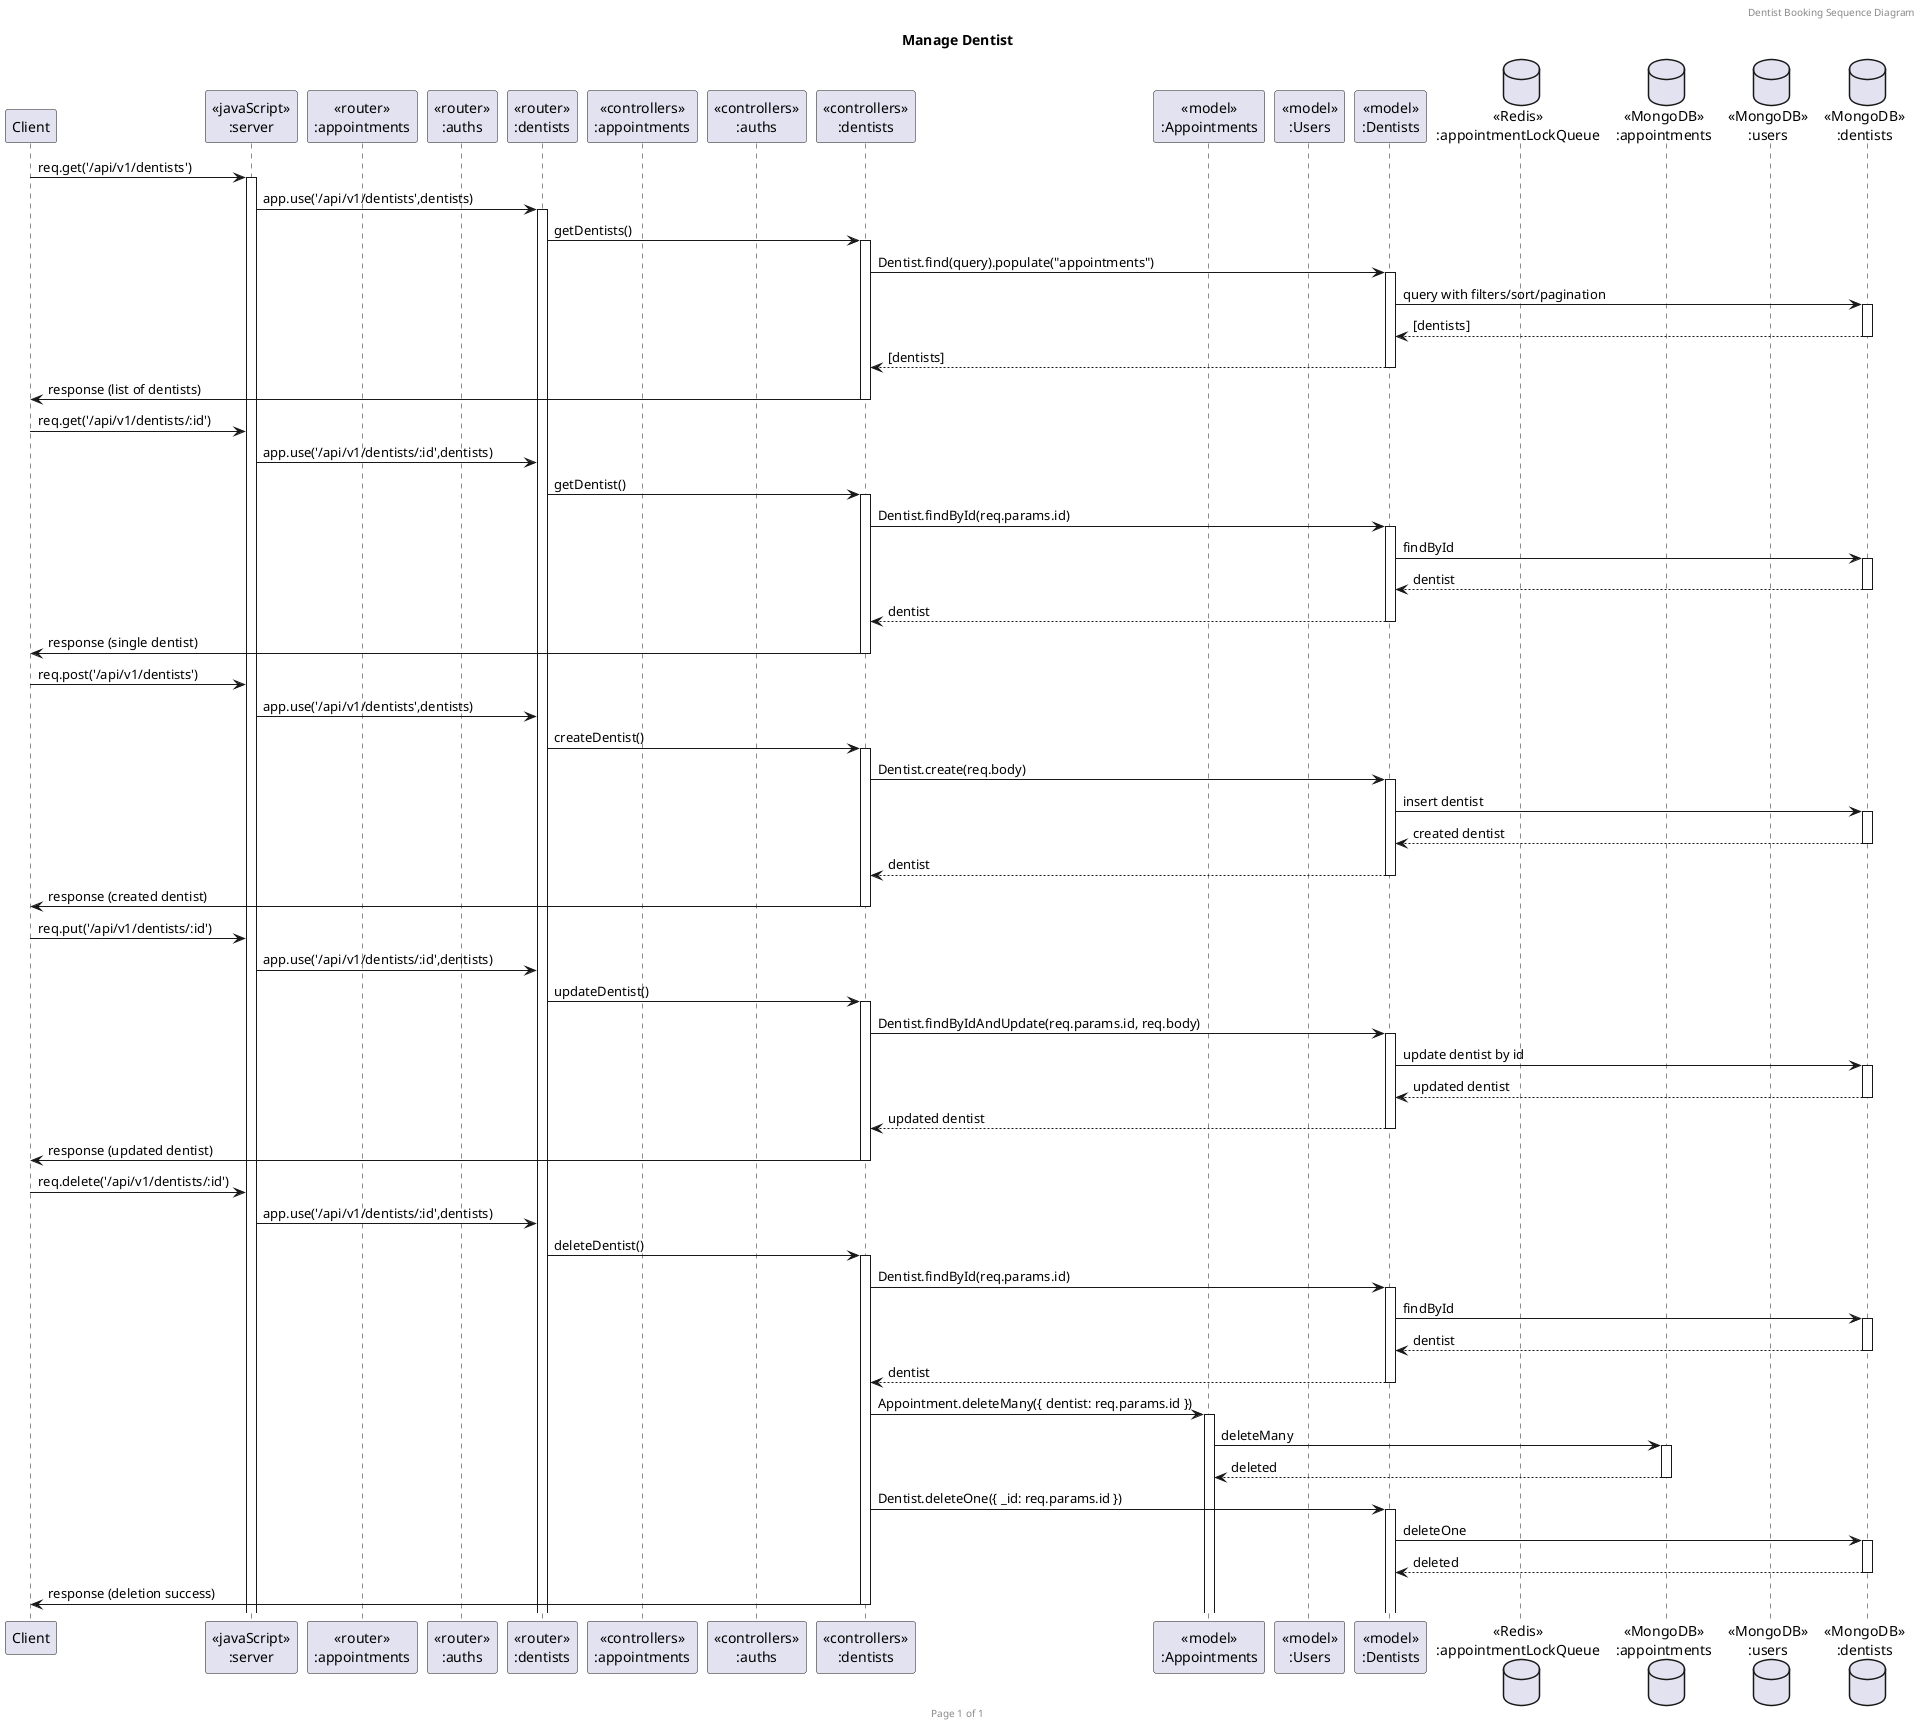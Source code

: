@startuml
header Dentist Booking Sequence Diagram
footer Page %page% of %lastpage%
title "Manage Dentist"

participant "Client" as client
participant "<<javaScript>>\n:server" as server
participant "<<router>>\n:appointments" as routerAppointments
participant "<<router>>\n:auths" as routerAuth
participant "<<router>>\n:dentists" as routerDentists
participant "<<controllers>>\n:appointments" as controllersAppointments
participant "<<controllers>>\n:auths" as controllersAuth
participant "<<controllers>>\n:dentists" as controllersDentists
participant "<<model>>\n:Appointments" as modelAppointment
participant "<<model>>\n:Users" as modelUser
participant "<<model>>\n:Dentists" as modelDentist
database "<<Redis>>\n:appointmentLockQueue" as AppointmentsLockDatabase
database "<<MongoDB>>\n:appointments" as AppointmentsDatabase
database "<<MongoDB>>\n:users" as UsersDatabase
database "<<MongoDB>>\n:dentists" as DentistsDatabase

client->server ++: req.get('/api/v1/dentists')
server->routerDentists ++: app.use('/api/v1/dentists',dentists)
routerDentists -> controllersDentists ++: getDentists()
controllersDentists -> modelDentist ++: Dentist.find(query).populate("appointments")
modelDentist -> DentistsDatabase ++: query with filters/sort/pagination
DentistsDatabase --> modelDentist --: [dentists]
controllersDentists <-- modelDentist --: [dentists]
controllersDentists -> client --: response (list of dentists)

client->server : req.get('/api/v1/dentists/:id')
server->routerDentists : app.use('/api/v1/dentists/:id',dentists)
routerDentists -> controllersDentists ++: getDentist()
controllersDentists -> modelDentist ++: Dentist.findById(req.params.id)
modelDentist -> DentistsDatabase ++: findById
DentistsDatabase --> modelDentist --: dentist
controllersDentists <-- modelDentist --: dentist
controllersDentists -> client --: response (single dentist)

client->server : req.post('/api/v1/dentists')
server->routerDentists : app.use('/api/v1/dentists',dentists)
routerDentists -> controllersDentists ++: createDentist()
controllersDentists -> modelDentist ++: Dentist.create(req.body)
modelDentist -> DentistsDatabase ++: insert dentist
DentistsDatabase --> modelDentist --: created dentist
controllersDentists <-- modelDentist --: dentist
controllersDentists -> client --: response (created dentist)

client->server : req.put('/api/v1/dentists/:id')
server->routerDentists : app.use('/api/v1/dentists/:id',dentists)
routerDentists -> controllersDentists ++: updateDentist()
controllersDentists -> modelDentist ++: Dentist.findByIdAndUpdate(req.params.id, req.body)
modelDentist -> DentistsDatabase ++: update dentist by id
DentistsDatabase --> modelDentist --: updated dentist
controllersDentists <-- modelDentist --: updated dentist
controllersDentists -> client --: response (updated dentist)

client->server : req.delete('/api/v1/dentists/:id')
server->routerDentists : app.use('/api/v1/dentists/:id',dentists)
routerDentists -> controllersDentists ++: deleteDentist()
controllersDentists -> modelDentist ++: Dentist.findById(req.params.id)
modelDentist -> DentistsDatabase ++: findById
DentistsDatabase --> modelDentist --: dentist
controllersDentists <-- modelDentist --: dentist
controllersDentists -> modelAppointment ++: Appointment.deleteMany({ dentist: req.params.id })
modelAppointment -> AppointmentsDatabase ++: deleteMany
AppointmentsDatabase --> modelAppointment --: deleted
controllersDentists -> modelDentist ++: Dentist.deleteOne({ _id: req.params.id })
modelDentist -> DentistsDatabase ++: deleteOne
DentistsDatabase --> modelDentist --: deleted
controllersDentists -> client --: response (deletion success)
@enduml